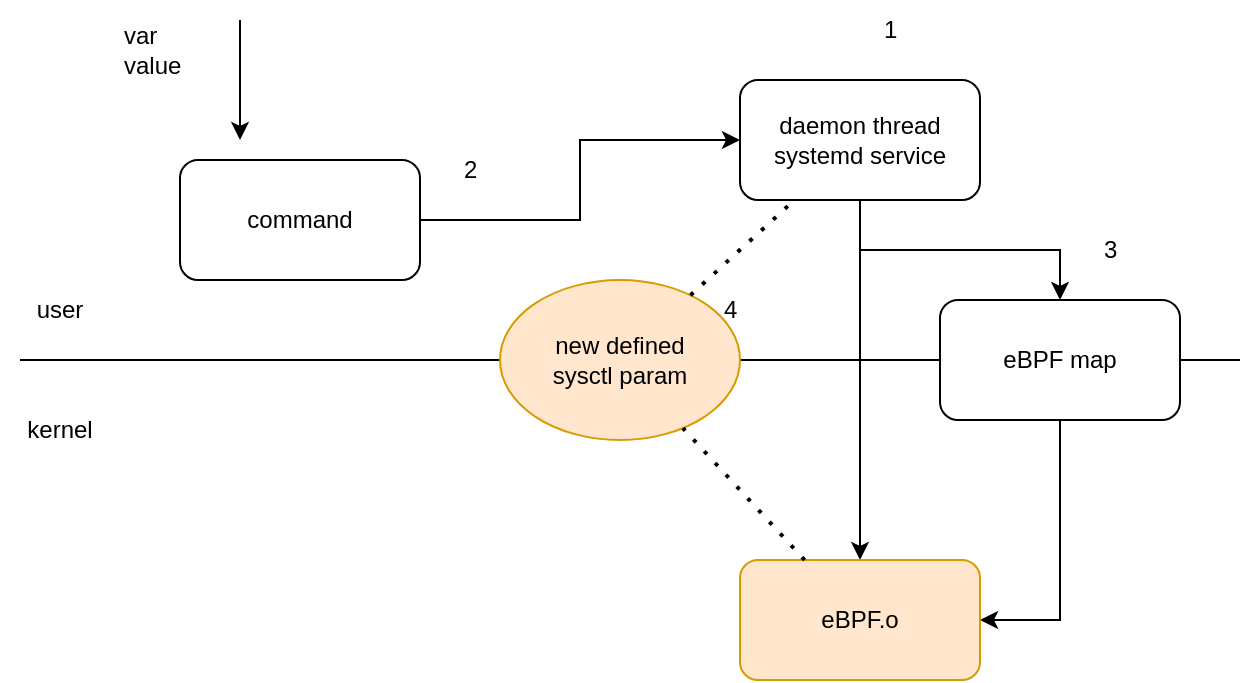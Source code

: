 <mxfile version="24.4.9" type="github">
  <diagram name="第 1 页" id="XwqhoAj4zdILaTijydmR">
    <mxGraphModel dx="1366" dy="725" grid="1" gridSize="10" guides="1" tooltips="1" connect="1" arrows="1" fold="1" page="1" pageScale="1" pageWidth="827" pageHeight="1169" math="0" shadow="0">
      <root>
        <mxCell id="0" />
        <mxCell id="1" parent="0" />
        <mxCell id="ksjcqQBeI4k8iS_jIKSi-8" style="edgeStyle=orthogonalEdgeStyle;rounded=0;orthogonalLoop=1;jettySize=auto;html=1;" edge="1" parent="1" source="FDcF8GT7Wo1PujR3um74-1" target="ksjcqQBeI4k8iS_jIKSi-2">
          <mxGeometry relative="1" as="geometry" />
        </mxCell>
        <mxCell id="FDcF8GT7Wo1PujR3um74-1" value="command" style="rounded=1;whiteSpace=wrap;html=1;" parent="1" vertex="1">
          <mxGeometry x="210" y="340" width="120" height="60" as="geometry" />
        </mxCell>
        <mxCell id="FDcF8GT7Wo1PujR3um74-2" value="" style="endArrow=none;html=1;rounded=0;" parent="1" edge="1">
          <mxGeometry width="50" height="50" relative="1" as="geometry">
            <mxPoint x="130" y="440" as="sourcePoint" />
            <mxPoint x="410" y="440" as="targetPoint" />
          </mxGeometry>
        </mxCell>
        <mxCell id="FDcF8GT7Wo1PujR3um74-3" value="user" style="text;html=1;align=center;verticalAlign=middle;whiteSpace=wrap;rounded=0;" parent="1" vertex="1">
          <mxGeometry x="120" y="400" width="60" height="30" as="geometry" />
        </mxCell>
        <mxCell id="ksjcqQBeI4k8iS_jIKSi-1" value="" style="endArrow=none;html=1;rounded=0;" edge="1" parent="1" source="ksjcqQBeI4k8iS_jIKSi-3">
          <mxGeometry width="50" height="50" relative="1" as="geometry">
            <mxPoint x="130" y="440" as="sourcePoint" />
            <mxPoint x="740" y="440" as="targetPoint" />
          </mxGeometry>
        </mxCell>
        <mxCell id="FDcF8GT7Wo1PujR3um74-4" value="kernel" style="text;html=1;align=center;verticalAlign=middle;whiteSpace=wrap;rounded=0;" parent="1" vertex="1">
          <mxGeometry x="120" y="460" width="60" height="30" as="geometry" />
        </mxCell>
        <mxCell id="ksjcqQBeI4k8iS_jIKSi-9" style="edgeStyle=orthogonalEdgeStyle;rounded=0;orthogonalLoop=1;jettySize=auto;html=1;" edge="1" parent="1" source="ksjcqQBeI4k8iS_jIKSi-2" target="ksjcqQBeI4k8iS_jIKSi-3">
          <mxGeometry relative="1" as="geometry" />
        </mxCell>
        <mxCell id="ksjcqQBeI4k8iS_jIKSi-10" style="edgeStyle=orthogonalEdgeStyle;rounded=0;orthogonalLoop=1;jettySize=auto;html=1;" edge="1" parent="1" source="ksjcqQBeI4k8iS_jIKSi-2" target="ksjcqQBeI4k8iS_jIKSi-5">
          <mxGeometry relative="1" as="geometry" />
        </mxCell>
        <mxCell id="ksjcqQBeI4k8iS_jIKSi-2" value="daemon thread&lt;div&gt;systemd service&lt;/div&gt;" style="rounded=1;whiteSpace=wrap;html=1;" vertex="1" parent="1">
          <mxGeometry x="490" y="300" width="120" height="60" as="geometry" />
        </mxCell>
        <mxCell id="ksjcqQBeI4k8iS_jIKSi-4" value="" style="endArrow=none;html=1;rounded=0;" edge="1" parent="1" target="ksjcqQBeI4k8iS_jIKSi-3">
          <mxGeometry width="50" height="50" relative="1" as="geometry">
            <mxPoint x="130" y="440" as="sourcePoint" />
            <mxPoint x="740" y="440" as="targetPoint" />
          </mxGeometry>
        </mxCell>
        <mxCell id="ksjcqQBeI4k8iS_jIKSi-11" style="edgeStyle=orthogonalEdgeStyle;rounded=0;orthogonalLoop=1;jettySize=auto;html=1;entryX=1;entryY=0.5;entryDx=0;entryDy=0;" edge="1" parent="1" source="ksjcqQBeI4k8iS_jIKSi-3" target="ksjcqQBeI4k8iS_jIKSi-5">
          <mxGeometry relative="1" as="geometry" />
        </mxCell>
        <mxCell id="ksjcqQBeI4k8iS_jIKSi-3" value="eBPF map" style="rounded=1;whiteSpace=wrap;html=1;" vertex="1" parent="1">
          <mxGeometry x="590" y="410" width="120" height="60" as="geometry" />
        </mxCell>
        <mxCell id="ksjcqQBeI4k8iS_jIKSi-5" value="eBPF.o" style="rounded=1;whiteSpace=wrap;html=1;fillColor=#ffe6cc;strokeColor=#d79b00;" vertex="1" parent="1">
          <mxGeometry x="490" y="540" width="120" height="60" as="geometry" />
        </mxCell>
        <mxCell id="ksjcqQBeI4k8iS_jIKSi-6" value="" style="endArrow=classic;html=1;rounded=0;" edge="1" parent="1">
          <mxGeometry width="50" height="50" relative="1" as="geometry">
            <mxPoint x="240" y="270" as="sourcePoint" />
            <mxPoint x="240" y="330" as="targetPoint" />
          </mxGeometry>
        </mxCell>
        <mxCell id="ksjcqQBeI4k8iS_jIKSi-7" value="var&lt;div&gt;value&lt;/div&gt;" style="text;html=1;align=left;verticalAlign=middle;whiteSpace=wrap;rounded=0;" vertex="1" parent="1">
          <mxGeometry x="180" y="270" width="60" height="30" as="geometry" />
        </mxCell>
        <mxCell id="ksjcqQBeI4k8iS_jIKSi-12" value="new defined&lt;div&gt;sysctl param&lt;/div&gt;" style="ellipse;whiteSpace=wrap;html=1;fillColor=#ffe6cc;strokeColor=#d79b00;" vertex="1" parent="1">
          <mxGeometry x="370" y="400" width="120" height="80" as="geometry" />
        </mxCell>
        <mxCell id="ksjcqQBeI4k8iS_jIKSi-13" value="" style="endArrow=none;dashed=1;html=1;dashPattern=1 3;strokeWidth=2;rounded=0;" edge="1" parent="1" source="ksjcqQBeI4k8iS_jIKSi-12" target="ksjcqQBeI4k8iS_jIKSi-2">
          <mxGeometry width="50" height="50" relative="1" as="geometry">
            <mxPoint x="390" y="580" as="sourcePoint" />
            <mxPoint x="440" y="530" as="targetPoint" />
          </mxGeometry>
        </mxCell>
        <mxCell id="ksjcqQBeI4k8iS_jIKSi-14" value="" style="endArrow=none;dashed=1;html=1;dashPattern=1 3;strokeWidth=2;rounded=0;" edge="1" parent="1" source="ksjcqQBeI4k8iS_jIKSi-5" target="ksjcqQBeI4k8iS_jIKSi-12">
          <mxGeometry width="50" height="50" relative="1" as="geometry">
            <mxPoint x="438" y="548" as="sourcePoint" />
            <mxPoint x="490" y="500" as="targetPoint" />
          </mxGeometry>
        </mxCell>
        <mxCell id="ksjcqQBeI4k8iS_jIKSi-15" value="1" style="text;html=1;align=left;verticalAlign=middle;whiteSpace=wrap;rounded=0;" vertex="1" parent="1">
          <mxGeometry x="560" y="260" width="20" height="30" as="geometry" />
        </mxCell>
        <mxCell id="ksjcqQBeI4k8iS_jIKSi-16" value="2" style="text;html=1;align=left;verticalAlign=middle;whiteSpace=wrap;rounded=0;" vertex="1" parent="1">
          <mxGeometry x="350" y="330" width="20" height="30" as="geometry" />
        </mxCell>
        <mxCell id="ksjcqQBeI4k8iS_jIKSi-17" value="3" style="text;html=1;align=left;verticalAlign=middle;whiteSpace=wrap;rounded=0;" vertex="1" parent="1">
          <mxGeometry x="670" y="370" width="20" height="30" as="geometry" />
        </mxCell>
        <mxCell id="ksjcqQBeI4k8iS_jIKSi-18" value="4" style="text;html=1;align=left;verticalAlign=middle;whiteSpace=wrap;rounded=0;" vertex="1" parent="1">
          <mxGeometry x="480" y="400" width="20" height="30" as="geometry" />
        </mxCell>
      </root>
    </mxGraphModel>
  </diagram>
</mxfile>
